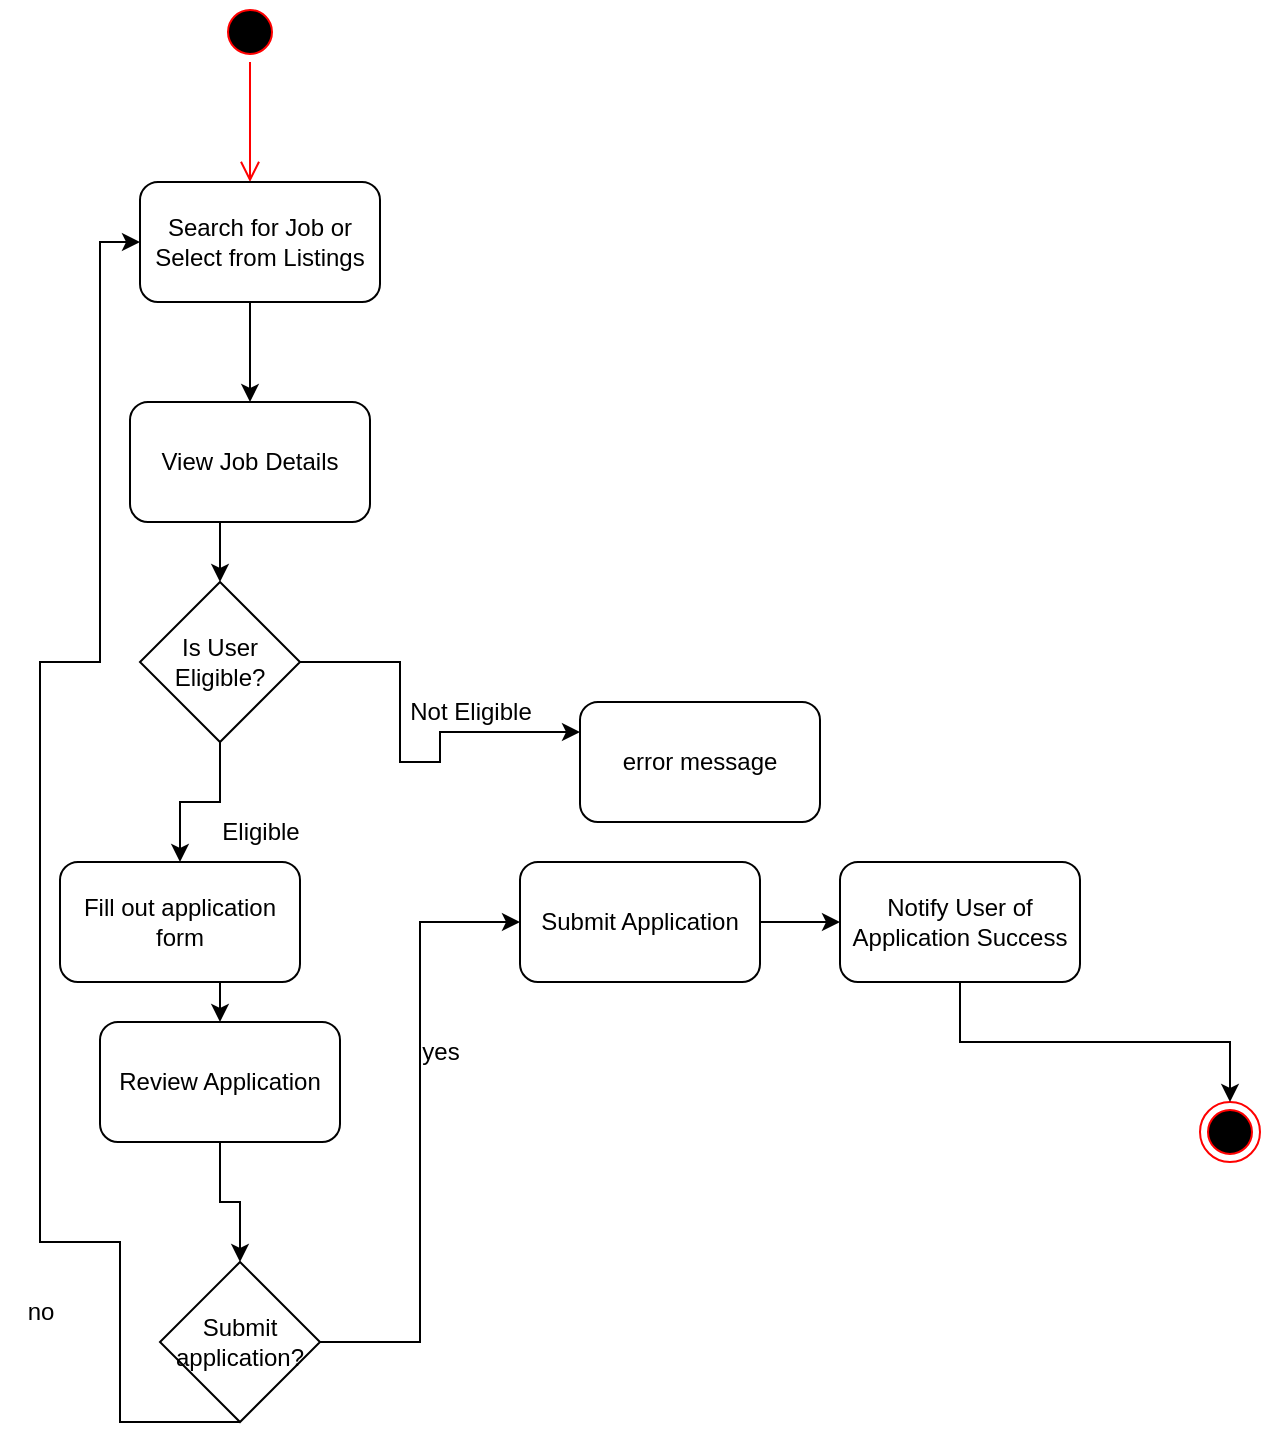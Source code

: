 <mxfile version="24.7.14">
  <diagram name="Page-1" id="CrLthFBTei8RshZk1S5P">
    <mxGraphModel dx="864" dy="466" grid="1" gridSize="10" guides="1" tooltips="1" connect="1" arrows="1" fold="1" page="1" pageScale="1" pageWidth="850" pageHeight="1100" math="0" shadow="0">
      <root>
        <mxCell id="0" />
        <mxCell id="1" parent="0" />
        <mxCell id="BoYmpK9ckrPkbvIWxogE-1" value="" style="ellipse;html=1;shape=startState;fillColor=#000000;strokeColor=#ff0000;" vertex="1" parent="1">
          <mxGeometry x="110" y="60" width="30" height="30" as="geometry" />
        </mxCell>
        <mxCell id="BoYmpK9ckrPkbvIWxogE-2" value="" style="edgeStyle=orthogonalEdgeStyle;html=1;verticalAlign=bottom;endArrow=open;endSize=8;strokeColor=#ff0000;rounded=0;" edge="1" source="BoYmpK9ckrPkbvIWxogE-1" parent="1">
          <mxGeometry relative="1" as="geometry">
            <mxPoint x="125" y="150" as="targetPoint" />
          </mxGeometry>
        </mxCell>
        <mxCell id="BoYmpK9ckrPkbvIWxogE-3" value="&lt;span class=&quot;hljs-string&quot;&gt;Search&lt;/span&gt; &lt;span class=&quot;hljs-string&quot;&gt;for&lt;/span&gt; &lt;span class=&quot;hljs-string&quot;&gt;Job&lt;/span&gt; &lt;span class=&quot;hljs-string&quot;&gt;or&lt;/span&gt; &lt;span class=&quot;hljs-string&quot;&gt;Select&lt;/span&gt; &lt;span class=&quot;hljs-string&quot;&gt;from&lt;/span&gt; &lt;span class=&quot;hljs-string&quot;&gt;Listings&lt;/span&gt;" style="rounded=1;whiteSpace=wrap;html=1;" vertex="1" parent="1">
          <mxGeometry x="70" y="150" width="120" height="60" as="geometry" />
        </mxCell>
        <mxCell id="BoYmpK9ckrPkbvIWxogE-47" style="edgeStyle=orthogonalEdgeStyle;rounded=0;orthogonalLoop=1;jettySize=auto;html=1;exitX=0.5;exitY=1;exitDx=0;exitDy=0;entryX=0.5;entryY=0;entryDx=0;entryDy=0;" edge="1" parent="1" source="BoYmpK9ckrPkbvIWxogE-5" target="BoYmpK9ckrPkbvIWxogE-16">
          <mxGeometry relative="1" as="geometry" />
        </mxCell>
        <mxCell id="BoYmpK9ckrPkbvIWxogE-5" value="&lt;span class=&quot;hljs-string&quot;&gt;View&lt;/span&gt; &lt;span class=&quot;hljs-string&quot;&gt;Job&lt;/span&gt; &lt;span class=&quot;hljs-string&quot;&gt;Details&lt;/span&gt;" style="rounded=1;whiteSpace=wrap;html=1;" vertex="1" parent="1">
          <mxGeometry x="65" y="260" width="120" height="60" as="geometry" />
        </mxCell>
        <mxCell id="BoYmpK9ckrPkbvIWxogE-9" value="" style="endArrow=classic;html=1;rounded=0;entryX=0.5;entryY=0;entryDx=0;entryDy=0;exitX=0.5;exitY=1;exitDx=0;exitDy=0;" edge="1" parent="1" target="BoYmpK9ckrPkbvIWxogE-5">
          <mxGeometry width="50" height="50" relative="1" as="geometry">
            <mxPoint x="125" y="210" as="sourcePoint" />
            <mxPoint x="127.5" y="280" as="targetPoint" />
          </mxGeometry>
        </mxCell>
        <mxCell id="BoYmpK9ckrPkbvIWxogE-13" value="" style="ellipse;html=1;shape=endState;fillColor=#000000;strokeColor=#ff0000;" vertex="1" parent="1">
          <mxGeometry x="600" y="610" width="30" height="30" as="geometry" />
        </mxCell>
        <mxCell id="BoYmpK9ckrPkbvIWxogE-30" style="edgeStyle=orthogonalEdgeStyle;rounded=0;orthogonalLoop=1;jettySize=auto;html=1;exitX=0.5;exitY=1;exitDx=0;exitDy=0;" edge="1" parent="1" source="BoYmpK9ckrPkbvIWxogE-16" target="BoYmpK9ckrPkbvIWxogE-17">
          <mxGeometry relative="1" as="geometry" />
        </mxCell>
        <mxCell id="BoYmpK9ckrPkbvIWxogE-33" style="edgeStyle=orthogonalEdgeStyle;rounded=0;orthogonalLoop=1;jettySize=auto;html=1;exitX=1;exitY=0.5;exitDx=0;exitDy=0;entryX=0;entryY=0.25;entryDx=0;entryDy=0;" edge="1" parent="1" source="BoYmpK9ckrPkbvIWxogE-16" target="BoYmpK9ckrPkbvIWxogE-26">
          <mxGeometry relative="1" as="geometry">
            <Array as="points">
              <mxPoint x="200" y="390" />
              <mxPoint x="200" y="440" />
              <mxPoint x="220" y="440" />
            </Array>
          </mxGeometry>
        </mxCell>
        <mxCell id="BoYmpK9ckrPkbvIWxogE-16" value="&lt;span class=&quot;hljs-string&quot;&gt;Is&lt;/span&gt; &lt;span class=&quot;hljs-string&quot;&gt;User&lt;/span&gt; &lt;span class=&quot;hljs-string&quot;&gt;Eligible?&lt;/span&gt;" style="rhombus;whiteSpace=wrap;html=1;" vertex="1" parent="1">
          <mxGeometry x="70" y="350" width="80" height="80" as="geometry" />
        </mxCell>
        <mxCell id="BoYmpK9ckrPkbvIWxogE-49" style="edgeStyle=orthogonalEdgeStyle;rounded=0;orthogonalLoop=1;jettySize=auto;html=1;exitX=0.5;exitY=1;exitDx=0;exitDy=0;entryX=0.5;entryY=0;entryDx=0;entryDy=0;" edge="1" parent="1" source="BoYmpK9ckrPkbvIWxogE-17" target="BoYmpK9ckrPkbvIWxogE-48">
          <mxGeometry relative="1" as="geometry" />
        </mxCell>
        <mxCell id="BoYmpK9ckrPkbvIWxogE-17" value="Fill out application form" style="rounded=1;whiteSpace=wrap;html=1;" vertex="1" parent="1">
          <mxGeometry x="30" y="490" width="120" height="60" as="geometry" />
        </mxCell>
        <mxCell id="BoYmpK9ckrPkbvIWxogE-24" style="edgeStyle=orthogonalEdgeStyle;rounded=0;orthogonalLoop=1;jettySize=auto;html=1;exitX=0.5;exitY=1;exitDx=0;exitDy=0;entryX=0.5;entryY=0;entryDx=0;entryDy=0;" edge="1" parent="1" source="BoYmpK9ckrPkbvIWxogE-39" target="BoYmpK9ckrPkbvIWxogE-13">
          <mxGeometry relative="1" as="geometry" />
        </mxCell>
        <mxCell id="BoYmpK9ckrPkbvIWxogE-40" style="edgeStyle=orthogonalEdgeStyle;rounded=0;orthogonalLoop=1;jettySize=auto;html=1;exitX=1;exitY=0.5;exitDx=0;exitDy=0;entryX=0;entryY=0.5;entryDx=0;entryDy=0;" edge="1" parent="1" source="BoYmpK9ckrPkbvIWxogE-21" target="BoYmpK9ckrPkbvIWxogE-39">
          <mxGeometry relative="1" as="geometry" />
        </mxCell>
        <mxCell id="BoYmpK9ckrPkbvIWxogE-21" value="&lt;span class=&quot;hljs-string&quot;&gt;Submit&lt;/span&gt; &lt;span class=&quot;hljs-string&quot;&gt;Application&lt;/span&gt;" style="rounded=1;whiteSpace=wrap;html=1;" vertex="1" parent="1">
          <mxGeometry x="260" y="490" width="120" height="60" as="geometry" />
        </mxCell>
        <mxCell id="BoYmpK9ckrPkbvIWxogE-26" value="error message" style="rounded=1;whiteSpace=wrap;html=1;" vertex="1" parent="1">
          <mxGeometry x="290" y="410" width="120" height="60" as="geometry" />
        </mxCell>
        <mxCell id="BoYmpK9ckrPkbvIWxogE-32" value="&lt;span class=&quot;hljs-string&quot;&gt;Eligible&lt;/span&gt;" style="text;html=1;align=center;verticalAlign=middle;resizable=0;points=[];autosize=1;strokeColor=none;fillColor=none;" vertex="1" parent="1">
          <mxGeometry x="100" y="460" width="60" height="30" as="geometry" />
        </mxCell>
        <mxCell id="BoYmpK9ckrPkbvIWxogE-34" value="&lt;span class=&quot;hljs-string&quot;&gt;Not&lt;/span&gt; &lt;span class=&quot;hljs-string&quot;&gt;Eligible&lt;/span&gt;" style="text;html=1;align=center;verticalAlign=middle;resizable=0;points=[];autosize=1;strokeColor=none;fillColor=none;" vertex="1" parent="1">
          <mxGeometry x="190" y="400" width="90" height="30" as="geometry" />
        </mxCell>
        <mxCell id="BoYmpK9ckrPkbvIWxogE-42" style="edgeStyle=orthogonalEdgeStyle;rounded=0;orthogonalLoop=1;jettySize=auto;html=1;exitX=1;exitY=0.5;exitDx=0;exitDy=0;entryX=0;entryY=0.5;entryDx=0;entryDy=0;" edge="1" parent="1" source="BoYmpK9ckrPkbvIWxogE-38" target="BoYmpK9ckrPkbvIWxogE-21">
          <mxGeometry relative="1" as="geometry" />
        </mxCell>
        <mxCell id="BoYmpK9ckrPkbvIWxogE-43" style="edgeStyle=orthogonalEdgeStyle;rounded=0;orthogonalLoop=1;jettySize=auto;html=1;exitX=0.5;exitY=1;exitDx=0;exitDy=0;entryX=0;entryY=0.5;entryDx=0;entryDy=0;" edge="1" parent="1" source="BoYmpK9ckrPkbvIWxogE-38" target="BoYmpK9ckrPkbvIWxogE-3">
          <mxGeometry relative="1" as="geometry">
            <Array as="points">
              <mxPoint x="60" y="770" />
              <mxPoint x="60" y="680" />
              <mxPoint x="20" y="680" />
              <mxPoint x="20" y="390" />
              <mxPoint x="50" y="390" />
              <mxPoint x="50" y="180" />
            </Array>
          </mxGeometry>
        </mxCell>
        <mxCell id="BoYmpK9ckrPkbvIWxogE-38" value="Submit application?" style="rhombus;whiteSpace=wrap;html=1;" vertex="1" parent="1">
          <mxGeometry x="80" y="690" width="80" height="80" as="geometry" />
        </mxCell>
        <mxCell id="BoYmpK9ckrPkbvIWxogE-39" value="&lt;span class=&quot;hljs-string&quot;&gt;Notify&lt;/span&gt; &lt;span class=&quot;hljs-string&quot;&gt;User&lt;/span&gt; &lt;span class=&quot;hljs-string&quot;&gt;of&lt;/span&gt; &lt;span class=&quot;hljs-string&quot;&gt;Application&lt;/span&gt; &lt;span class=&quot;hljs-string&quot;&gt;Success&lt;/span&gt;" style="rounded=1;whiteSpace=wrap;html=1;" vertex="1" parent="1">
          <mxGeometry x="420" y="490" width="120" height="60" as="geometry" />
        </mxCell>
        <mxCell id="BoYmpK9ckrPkbvIWxogE-44" value="no" style="text;html=1;align=center;verticalAlign=middle;resizable=0;points=[];autosize=1;strokeColor=none;fillColor=none;" vertex="1" parent="1">
          <mxGeometry y="700" width="40" height="30" as="geometry" />
        </mxCell>
        <mxCell id="BoYmpK9ckrPkbvIWxogE-45" value="yes" style="text;html=1;align=center;verticalAlign=middle;resizable=0;points=[];autosize=1;strokeColor=none;fillColor=none;" vertex="1" parent="1">
          <mxGeometry x="200" y="570" width="40" height="30" as="geometry" />
        </mxCell>
        <mxCell id="BoYmpK9ckrPkbvIWxogE-50" style="edgeStyle=orthogonalEdgeStyle;rounded=0;orthogonalLoop=1;jettySize=auto;html=1;exitX=0.5;exitY=1;exitDx=0;exitDy=0;entryX=0.5;entryY=0;entryDx=0;entryDy=0;" edge="1" parent="1" source="BoYmpK9ckrPkbvIWxogE-48" target="BoYmpK9ckrPkbvIWxogE-38">
          <mxGeometry relative="1" as="geometry" />
        </mxCell>
        <mxCell id="BoYmpK9ckrPkbvIWxogE-48" value="&lt;span class=&quot;hljs-string&quot;&gt;Review&lt;/span&gt; &lt;span class=&quot;hljs-string&quot;&gt;Application&lt;/span&gt;" style="rounded=1;whiteSpace=wrap;html=1;" vertex="1" parent="1">
          <mxGeometry x="50" y="570" width="120" height="60" as="geometry" />
        </mxCell>
      </root>
    </mxGraphModel>
  </diagram>
</mxfile>
